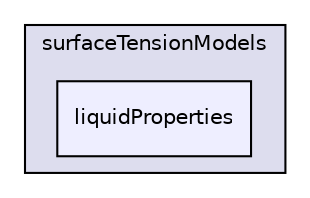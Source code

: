 digraph "applications/solvers/multiphase/compressibleInterFoam/surfaceTensionModels/liquidProperties" {
  bgcolor=transparent;
  compound=true
  node [ fontsize="10", fontname="Helvetica"];
  edge [ labelfontsize="10", labelfontname="Helvetica"];
  subgraph clusterdir_291621ec3a0021fad3535711af0943bf {
    graph [ bgcolor="#ddddee", pencolor="black", label="surfaceTensionModels" fontname="Helvetica", fontsize="10", URL="dir_291621ec3a0021fad3535711af0943bf.html"]
  dir_07a52907786f5fd04b9e24f8a90d4044 [shape=box, label="liquidProperties", style="filled", fillcolor="#eeeeff", pencolor="black", URL="dir_07a52907786f5fd04b9e24f8a90d4044.html"];
  }
}
